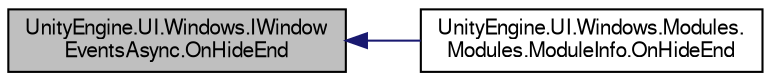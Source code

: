 digraph "UnityEngine.UI.Windows.IWindowEventsAsync.OnHideEnd"
{
  edge [fontname="FreeSans",fontsize="10",labelfontname="FreeSans",labelfontsize="10"];
  node [fontname="FreeSans",fontsize="10",shape=record];
  rankdir="LR";
  Node1 [label="UnityEngine.UI.Windows.IWindow\lEventsAsync.OnHideEnd",height=0.2,width=0.4,color="black", fillcolor="grey75", style="filled", fontcolor="black"];
  Node1 -> Node2 [dir="back",color="midnightblue",fontsize="10",style="solid",fontname="FreeSans"];
  Node2 [label="UnityEngine.UI.Windows.Modules.\lModules.ModuleInfo.OnHideEnd",height=0.2,width=0.4,color="black", fillcolor="white", style="filled",URL="$class_unity_engine_1_1_u_i_1_1_windows_1_1_modules_1_1_modules_1_1_module_info.html#a1686275e5bae8b9f23e29505167a38be"];
}
